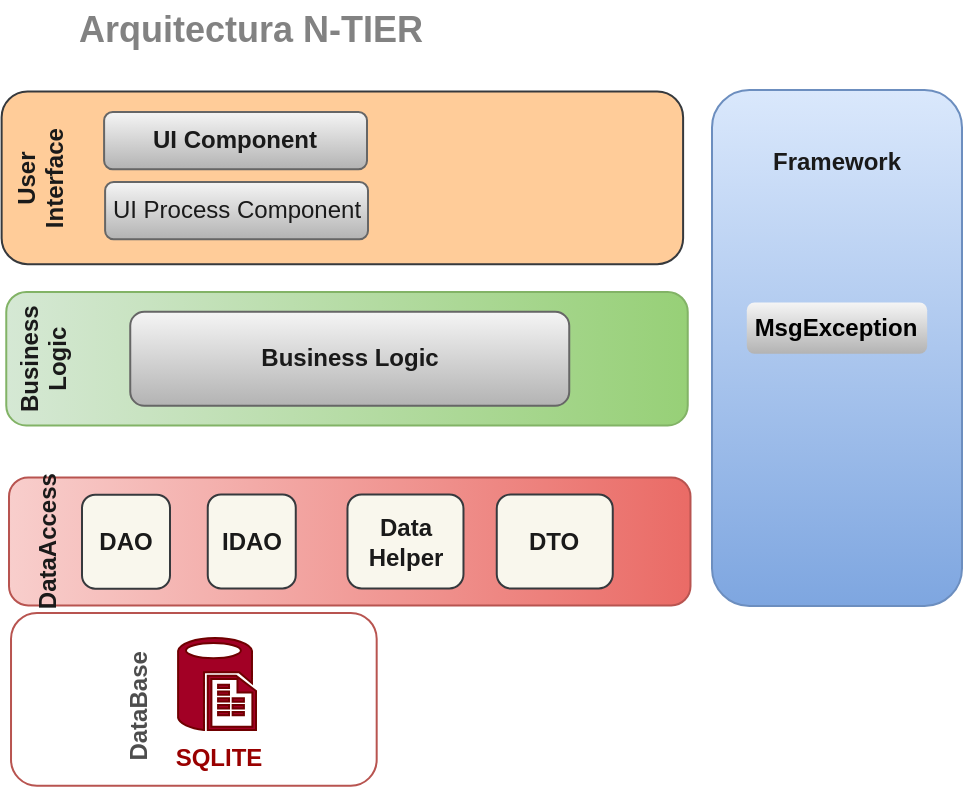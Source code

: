 <mxfile>
    <diagram id="fkpb4qCDlwSUCC-KwIgo" name="Page-1">
        <mxGraphModel dx="746" dy="1671" grid="1" gridSize="10" guides="1" tooltips="1" connect="1" arrows="1" fold="1" page="1" pageScale="1" pageWidth="850" pageHeight="1100" math="0" shadow="0">
            <root>
                <mxCell id="0"/>
                <mxCell id="1" parent="0"/>
                <mxCell id="2" value="&lt;font color=&quot;#1a1a1a&quot;&gt;&lt;b&gt;DataAccess&lt;br&gt;&lt;br&gt;&lt;br&gt;&lt;br&gt;&lt;br&gt;&lt;br&gt;&lt;br&gt;&lt;br&gt;&lt;br&gt;&lt;br&gt;&lt;br&gt;&lt;br&gt;&lt;br&gt;&lt;br&gt;&lt;br&gt;&lt;br&gt;&lt;br&gt;&lt;br&gt;&lt;br&gt;&lt;br&gt;&lt;br&gt;&lt;/b&gt;&lt;br&gt;&lt;/font&gt;" style="rounded=1;whiteSpace=wrap;html=1;fillColor=#f8cecc;strokeColor=#b85450;rotation=-90;gradientColor=#ea6b66;" parent="1" vertex="1">
                    <mxGeometry x="203.86" y="51.34" width="64.03" height="340.74" as="geometry"/>
                </mxCell>
                <mxCell id="3" value="&lt;font color=&quot;#1a1a1a&quot;&gt;&lt;b&gt;DAO&lt;/b&gt;&lt;br&gt;&lt;/font&gt;" style="rounded=1;whiteSpace=wrap;html=1;fillColor=#f9f7ed;strokeColor=#36393d;" parent="1" vertex="1">
                    <mxGeometry x="102" y="198.32" width="44" height="47" as="geometry"/>
                </mxCell>
                <mxCell id="4" value="&lt;font color=&quot;#828282&quot; style=&quot;font-size: 18px;&quot;&gt;&lt;b style=&quot;&quot;&gt;Arquitectura N-TIER&lt;/b&gt;&lt;/font&gt;" style="text;html=1;strokeColor=none;fillColor=none;align=center;verticalAlign=middle;whiteSpace=wrap;rounded=0;labelBackgroundColor=none;fontColor=#333333;" parent="1" vertex="1">
                    <mxGeometry x="64.38" y="-49" width="245" height="30" as="geometry"/>
                </mxCell>
                <mxCell id="5" value="&lt;font color=&quot;#1a1a1a&quot;&gt;&lt;b&gt;Data Helper&lt;/b&gt;&lt;br&gt;&lt;/font&gt;" style="rounded=1;whiteSpace=wrap;html=1;fillColor=#f9f7ed;strokeColor=#36393d;" parent="1" vertex="1">
                    <mxGeometry x="234.74" y="198.21" width="58" height="47" as="geometry"/>
                </mxCell>
                <mxCell id="7" value="&lt;font color=&quot;#1a1a1a&quot;&gt;&lt;b&gt;Framework&lt;/b&gt;&lt;br&gt;&lt;br&gt;&lt;br&gt;&lt;br&gt;&lt;br&gt;&lt;br&gt;&lt;br&gt;&lt;br&gt;&lt;br&gt;&lt;br&gt;&lt;br&gt;&lt;br&gt;&lt;br&gt;&lt;br&gt;&lt;/font&gt;" style="rounded=1;whiteSpace=wrap;html=1;fillColor=#dae8fc;strokeColor=#6c8ebf;gradientColor=#7ea6e0;" parent="1" vertex="1">
                    <mxGeometry x="417" y="-4" width="125" height="258" as="geometry"/>
                </mxCell>
                <mxCell id="11" value="&lt;span style=&quot;&quot;&gt;&lt;font color=&quot;#000000&quot;&gt;&lt;b&gt;MsgException&lt;/b&gt;&lt;/font&gt;&lt;/span&gt;" style="rounded=1;whiteSpace=wrap;html=1;fillColor=#f5f5f5;strokeColor=none;gradientColor=#b3b3b3;" parent="1" vertex="1">
                    <mxGeometry x="434.4" y="102.31" width="90.19" height="25.56" as="geometry"/>
                </mxCell>
                <mxCell id="13" value="&lt;font color=&quot;#1a1a1a&quot;&gt;&lt;b&gt;Business&lt;br&gt;Logic&lt;br&gt;&lt;br&gt;&lt;br&gt;&lt;br&gt;&lt;br&gt;&lt;br&gt;&lt;br&gt;&lt;br&gt;&lt;br&gt;&lt;br&gt;&lt;br&gt;&lt;br&gt;&lt;br&gt;&lt;br&gt;&lt;br&gt;&lt;br&gt;&lt;br&gt;&lt;br&gt;&lt;br&gt;&lt;br&gt;&lt;br&gt;&lt;/b&gt;&lt;br&gt;&lt;/font&gt;" style="rounded=1;whiteSpace=wrap;html=1;fillColor=#d5e8d4;strokeColor=#82b366;rotation=-90;gradientColor=#97d077;" parent="1" vertex="1">
                    <mxGeometry x="201.11" y="-40" width="66.78" height="340.74" as="geometry"/>
                </mxCell>
                <mxCell id="14" value="&lt;span style=&quot;color: rgb(26, 26, 26);&quot;&gt;&lt;b&gt;Business Logic&lt;/b&gt;&lt;/span&gt;" style="rounded=1;whiteSpace=wrap;html=1;fillColor=#f5f5f5;strokeColor=#666666;gradientColor=#b3b3b3;" parent="1" vertex="1">
                    <mxGeometry x="126.12" y="106.87" width="219.5" height="47" as="geometry"/>
                </mxCell>
                <mxCell id="19" value="&lt;b style=&quot;&quot;&gt;&lt;font color=&quot;#4d4d4d&quot;&gt;DataBase&amp;nbsp;&amp;nbsp;&lt;br&gt;&lt;/font&gt;&lt;br&gt;&lt;br&gt;&lt;br&gt;&lt;br&gt;&lt;/b&gt;" style="rounded=1;whiteSpace=wrap;html=1;fillColor=none;strokeColor=#b85450;rotation=-90;gradientColor=#ea6b66;" parent="1" vertex="1">
                    <mxGeometry x="114.74" y="209.25" width="86.37" height="182.83" as="geometry"/>
                </mxCell>
                <mxCell id="21" value="&lt;font color=&quot;#1a1a1a&quot;&gt;&lt;b&gt;User&lt;br&gt;Interface&lt;br&gt;&lt;br&gt;&lt;br&gt;&lt;br&gt;&lt;br&gt;&lt;br&gt;&lt;br&gt;&lt;br&gt;&lt;br&gt;&lt;br&gt;&lt;br&gt;&lt;br&gt;&lt;br&gt;&lt;br&gt;&lt;br&gt;&lt;br&gt;&lt;br&gt;&lt;br&gt;&lt;br&gt;&lt;br&gt;&lt;br&gt;&lt;/b&gt;&lt;br&gt;&lt;/font&gt;" style="rounded=1;whiteSpace=wrap;html=1;fillColor=#ffcc99;strokeColor=#36393d;rotation=-90;" parent="1" vertex="1">
                    <mxGeometry x="189" y="-130.49" width="86.37" height="340.74" as="geometry"/>
                </mxCell>
                <mxCell id="22" value="&lt;span style=&quot;color: rgb(26, 26, 26);&quot;&gt;UI Process Component&lt;/span&gt;" style="rounded=1;whiteSpace=wrap;html=1;fillColor=#f5f5f5;strokeColor=#666666;gradientColor=#b3b3b3;" parent="1" vertex="1">
                    <mxGeometry x="113.55" y="42" width="131.45" height="28.62" as="geometry"/>
                </mxCell>
                <mxCell id="23" value="&lt;span style=&quot;color: rgb(26, 26, 26);&quot;&gt;&lt;b&gt;UI Component&lt;/b&gt;&lt;/span&gt;" style="rounded=1;whiteSpace=wrap;html=1;fillColor=#f5f5f5;strokeColor=#666666;gradientColor=#b3b3b3;" parent="1" vertex="1">
                    <mxGeometry x="113.05" y="7" width="131.45" height="28.62" as="geometry"/>
                </mxCell>
                <mxCell id="26" value="&lt;b&gt;&lt;font color=&quot;#990000&quot;&gt;SQLITE&lt;/font&gt;&lt;/b&gt;" style="verticalLabelPosition=bottom;html=1;verticalAlign=top;align=center;strokeColor=#6F0000;fillColor=#a20025;shape=mxgraph.azure.sql_reporting;fontColor=#ffffff;" parent="1" vertex="1">
                    <mxGeometry x="150.05" y="270" width="38.95" height="46" as="geometry"/>
                </mxCell>
                <mxCell id="29" value="&lt;font color=&quot;#1a1a1a&quot;&gt;&lt;b&gt;DTO&lt;/b&gt;&lt;br&gt;&lt;/font&gt;" style="rounded=1;whiteSpace=wrap;html=1;fillColor=#f9f7ed;strokeColor=#36393d;" parent="1" vertex="1">
                    <mxGeometry x="309.38" y="198.21" width="58" height="47" as="geometry"/>
                </mxCell>
                <mxCell id="30" value="&lt;font color=&quot;#1a1a1a&quot;&gt;&lt;b&gt;IDAO&lt;/b&gt;&lt;br&gt;&lt;/font&gt;" style="rounded=1;whiteSpace=wrap;html=1;fillColor=#f9f7ed;strokeColor=#36393d;" parent="1" vertex="1">
                    <mxGeometry x="164.88" y="198.21" width="44" height="47" as="geometry"/>
                </mxCell>
            </root>
        </mxGraphModel>
    </diagram>
</mxfile>